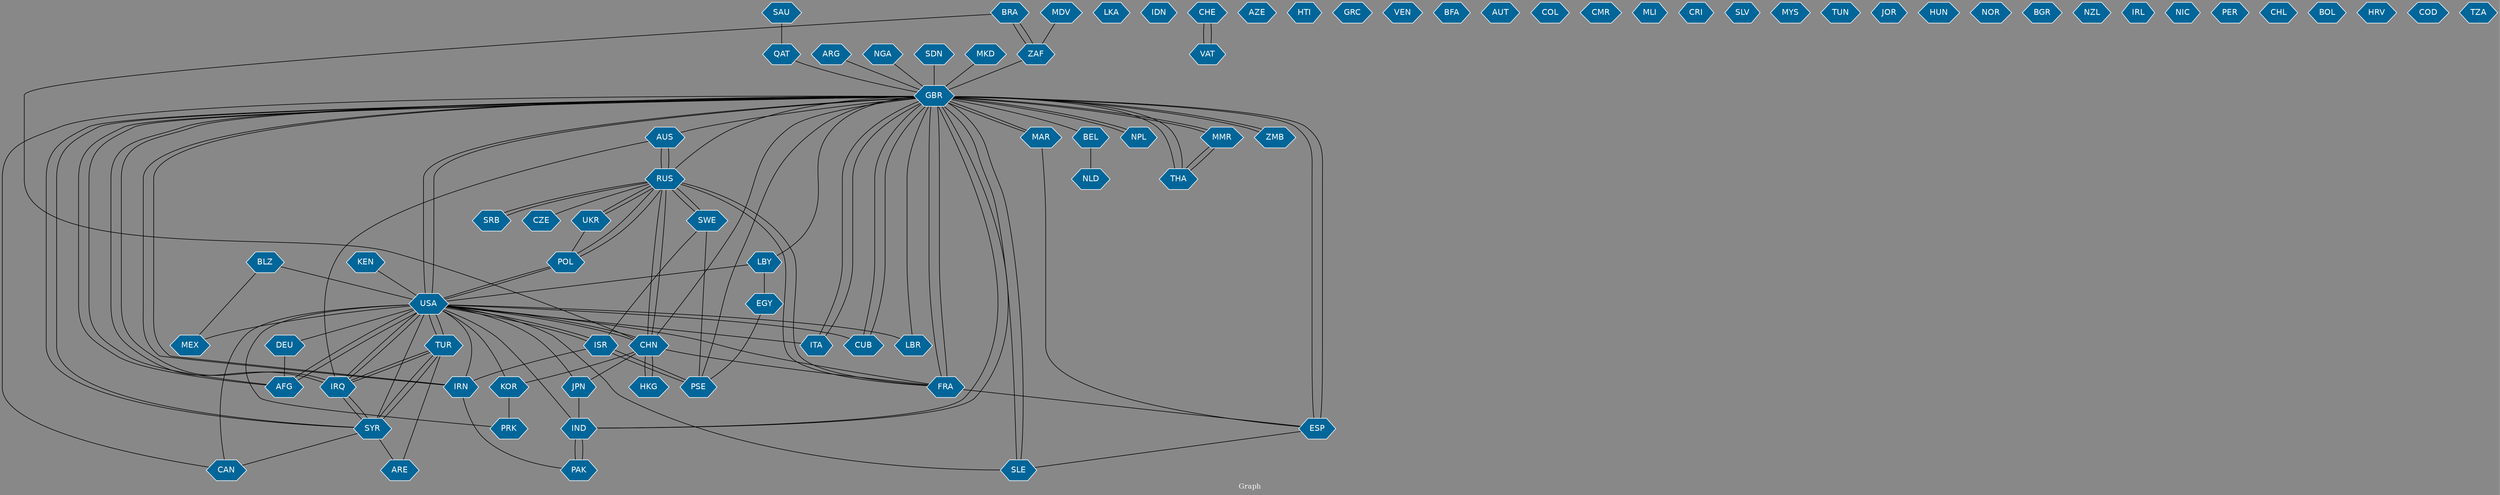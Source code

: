 // Countries together in item graph
graph {
	graph [bgcolor="#888888" fontcolor=white fontsize=12 label="Graph" outputorder=edgesfirst overlap=prism]
	node [color=white fillcolor="#006699" fontcolor=white fontname=Helvetica shape=hexagon style=filled]
	edge [arrowhead=open color=black fontcolor=white fontname=Courier fontsize=12]
		GBR [label=GBR]
		IND [label=IND]
		MEX [label=MEX]
		IRN [label=IRN]
		PAK [label=PAK]
		BRA [label=BRA]
		ITA [label=ITA]
		AUS [label=AUS]
		USA [label=USA]
		PRK [label=PRK]
		JPN [label=JPN]
		SYR [label=SYR]
		HKG [label=HKG]
		RUS [label=RUS]
		POL [label=POL]
		TUR [label=TUR]
		LKA [label=LKA]
		ZAF [label=ZAF]
		BEL [label=BEL]
		IDN [label=IDN]
		ISR [label=ISR]
		FRA [label=FRA]
		CHE [label=CHE]
		NPL [label=NPL]
		MMR [label=MMR]
		CAN [label=CAN]
		CHN [label=CHN]
		SLE [label=SLE]
		ARG [label=ARG]
		VAT [label=VAT]
		ESP [label=ESP]
		AFG [label=AFG]
		IRQ [label=IRQ]
		UKR [label=UKR]
		PSE [label=PSE]
		CUB [label=CUB]
		AZE [label=AZE]
		LBR [label=LBR]
		LBY [label=LBY]
		HTI [label=HTI]
		KOR [label=KOR]
		DEU [label=DEU]
		THA [label=THA]
		SAU [label=SAU]
		QAT [label=QAT]
		EGY [label=EGY]
		SWE [label=SWE]
		GRC [label=GRC]
		NGA [label=NGA]
		VEN [label=VEN]
		BFA [label=BFA]
		AUT [label=AUT]
		SRB [label=SRB]
		NLD [label=NLD]
		COL [label=COL]
		CMR [label=CMR]
		MLI [label=MLI]
		CRI [label=CRI]
		SLV [label=SLV]
		MYS [label=MYS]
		TUN [label=TUN]
		JOR [label=JOR]
		MAR [label=MAR]
		SDN [label=SDN]
		HUN [label=HUN]
		NOR [label=NOR]
		BGR [label=BGR]
		NZL [label=NZL]
		MDV [label=MDV]
		KEN [label=KEN]
		CZE [label=CZE]
		ZMB [label=ZMB]
		IRL [label=IRL]
		MKD [label=MKD]
		NIC [label=NIC]
		PER [label=PER]
		CHL [label=CHL]
		BLZ [label=BLZ]
		ARE [label=ARE]
		BOL [label=BOL]
		HRV [label=HRV]
		COD [label=COD]
		TZA [label=TZA]
			GBR -- IRN [weight=2]
			TUR -- SYR [weight=8]
			SYR -- TUR [weight=6]
			ESP -- SLE [weight=1]
			CAN -- USA [weight=1]
			CAN -- GBR [weight=1]
			IRQ -- GBR [weight=3]
			AFG -- GBR [weight=3]
			VAT -- CHE [weight=1]
			MAR -- ESP [weight=1]
			AFG -- USA [weight=1]
			IND -- GBR [weight=1]
			SWE -- PSE [weight=1]
			LBR -- GBR [weight=1]
			BRA -- ZAF [weight=1]
			SYR -- CAN [weight=1]
			LBY -- USA [weight=1]
			GBR -- PSE [weight=1]
			GBR -- MAR [weight=3]
			PAK -- IND [weight=1]
			BLZ -- USA [weight=1]
			TUR -- USA [weight=1]
			GBR -- THA [weight=8]
			PRK -- USA [weight=1]
			GBR -- BEL [weight=1]
			USA -- IRN [weight=1]
			KOR -- PRK [weight=3]
			USA -- AFG [weight=1]
			THA -- GBR [weight=7]
			KOR -- USA [weight=1]
			CHN -- USA [weight=2]
			USA -- LBR [weight=1]
			EGY -- PSE [weight=1]
			CHN -- GBR [weight=1]
			ZMB -- GBR [weight=1]
			SWE -- ISR [weight=1]
			QAT -- GBR [weight=1]
			SYR -- ARE [weight=1]
			GBR -- LBY [weight=1]
			CHN -- RUS [weight=1]
			USA -- IRQ [weight=1]
			GBR -- SLE [weight=3]
			GBR -- IND [weight=4]
			RUS -- POL [weight=1]
			USA -- TUR [weight=2]
			CHN -- JPN [weight=1]
			RUS -- SRB [weight=1]
			IRQ -- SYR [weight=2]
			PSE -- ISR [weight=5]
			HKG -- CHN [weight=5]
			CHN -- FRA [weight=1]
			ISR -- USA [weight=2]
			TUR -- IRQ [weight=2]
			FRA -- ESP [weight=1]
			GBR -- RUS [weight=1]
			ITA -- GBR [weight=1]
			JPN -- IND [weight=1]
			GBR -- ESP [weight=2]
			NGA -- GBR [weight=1]
			POL -- USA [weight=1]
			GBR -- IRQ [weight=4]
			GBR -- AUS [weight=2]
			GBR -- SYR [weight=2]
			DEU -- AFG [weight=1]
			FRA -- USA [weight=2]
			ISR -- PSE [weight=9]
			GBR -- NPL [weight=3]
			IND -- PAK [weight=1]
			GBR -- ZMB [weight=1]
			FRA -- GBR [weight=3]
			UKR -- POL [weight=2]
			GBR -- ITA [weight=1]
			SYR -- IRQ [weight=4]
			SRB -- RUS [weight=1]
			GBR -- FRA [weight=3]
			SWE -- RUS [weight=2]
			GBR -- AFG [weight=1]
			MMR -- GBR [weight=3]
			THA -- MMR [weight=1]
			SLE -- GBR [weight=1]
			USA -- MEX [weight=1]
			RUS -- CZE [weight=1]
			CUB -- GBR [weight=1]
			RUS -- UKR [weight=5]
			FRA -- RUS [weight=1]
			MDV -- ZAF [weight=1]
			ESP -- GBR [weight=2]
			IRN -- GBR [weight=4]
			LBY -- EGY [weight=2]
			POL -- RUS [weight=1]
			RUS -- AUS [weight=2]
			CHN -- KOR [weight=1]
			IRN -- PAK [weight=1]
			ARE -- TUR [weight=1]
			GBR -- USA [weight=5]
			USA -- DEU [weight=1]
			BEL -- NLD [weight=1]
			BLZ -- MEX [weight=1]
			USA -- ISR [weight=2]
			SYR -- USA [weight=5]
			SDN -- GBR [weight=1]
			UKR -- RUS [weight=4]
			MAR -- GBR [weight=1]
			ZAF -- GBR [weight=1]
			IRQ -- AUS [weight=1]
			SYR -- GBR [weight=4]
			RUS -- FRA [weight=1]
			USA -- JPN [weight=1]
			IRQ -- USA [weight=1]
			CHE -- VAT [weight=1]
			USA -- POL [weight=1]
			MKD -- GBR [weight=3]
			USA -- SLE [weight=1]
			ARG -- GBR [weight=3]
			USA -- IND [weight=1]
			KEN -- USA [weight=1]
			AUS -- RUS [weight=1]
			ISR -- IRN [weight=1]
			MMR -- THA [weight=3]
			USA -- CUB [weight=1]
			ZAF -- BRA [weight=1]
			GBR -- MMR [weight=1]
			USA -- ITA [weight=1]
			USA -- CHN [weight=3]
			SAU -- QAT [weight=1]
			BRA -- CHN [weight=1]
			GBR -- CUB [weight=1]
			RUS -- SWE [weight=5]
			IRQ -- TUR [weight=1]
			USA -- GBR [weight=7]
			RUS -- CHN [weight=3]
			NPL -- GBR [weight=6]
			CHN -- HKG [weight=8]
}